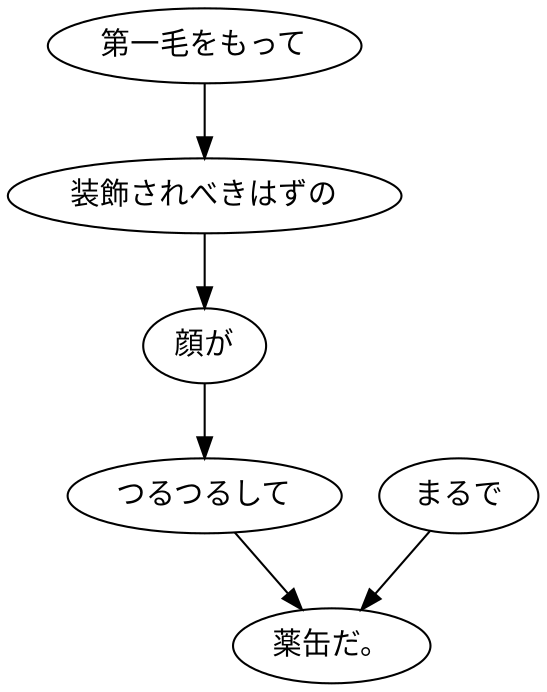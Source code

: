 digraph graph12 {
	node0 [label="第一毛をもって"];
	node1 [label="装飾されべきはずの"];
	node2 [label="顔が"];
	node3 [label="つるつるして"];
	node4 [label="まるで"];
	node5 [label="薬缶だ。"];
	node0 -> node1;
	node1 -> node2;
	node2 -> node3;
	node3 -> node5;
	node4 -> node5;
}
